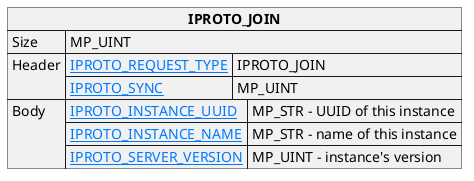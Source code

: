 @startuml

skinparam {
    HyperlinkColor #0077FF
    FontColor #313131
    BorderColor #313131
    BackgroundColor transparent
}

json "**IPROTO_JOIN**" as join_request {
    "Size": "MP_UINT",
    "Header": {
      "[[https://tarantool.io/en/doc/latest/reference/internals/iproto/keys IPROTO_REQUEST_TYPE]]": "IPROTO_JOIN",
      "[[https://tarantool.io/en/doc/latest/reference/internals/iproto/keys IPROTO_SYNC]]": "MP_UINT"
    },
    "Body": {
      "[[https://tarantool.io/en/doc/latest/reference/internals/iproto/keys IPROTO_INSTANCE_UUID]]": "MP_STR – UUID of this instance",
      "[[https://tarantool.io/en/doc/latest/reference/internals/iproto/keys IPROTO_INSTANCE_NAME]]": "MP_STR - name of this instance",
      "[[https://tarantool.io/en/doc/latest/reference/internals/iproto/keys IPROTO_SERVER_VERSION]]": "MP_UINT – instance's version"
    }
}

@enduml

